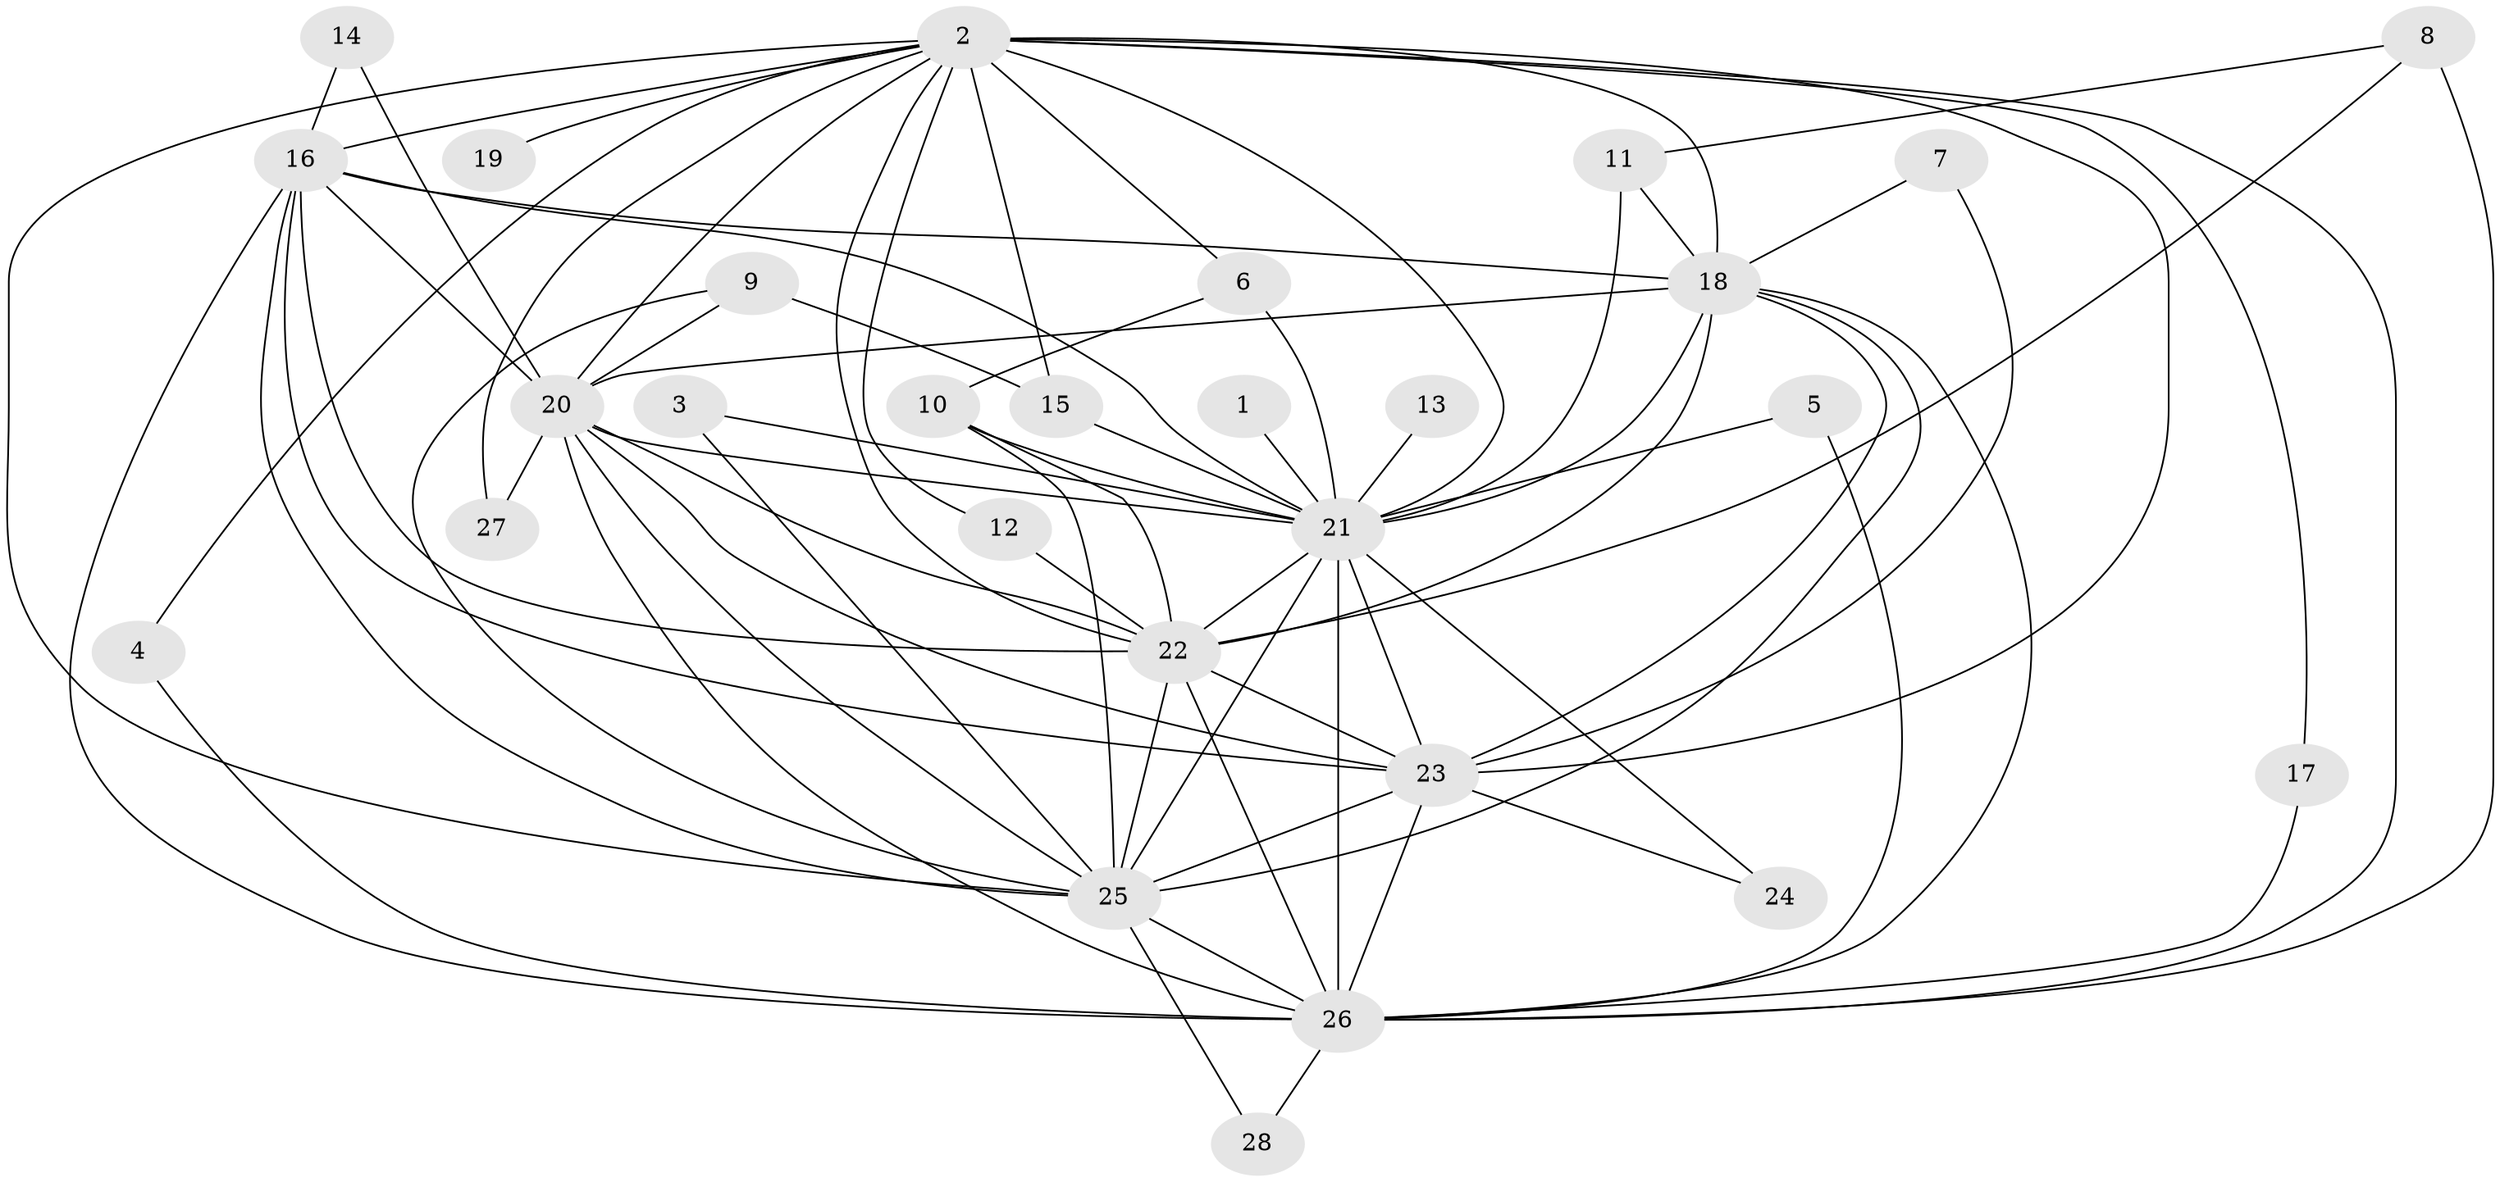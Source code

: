 // original degree distribution, {16: 0.03571428571428571, 18: 0.017857142857142856, 14: 0.017857142857142856, 17: 0.017857142857142856, 11: 0.017857142857142856, 15: 0.017857142857142856, 13: 0.017857142857142856, 26: 0.017857142857142856, 12: 0.017857142857142856, 4: 0.10714285714285714, 2: 0.5714285714285714, 5: 0.03571428571428571, 3: 0.10714285714285714}
// Generated by graph-tools (version 1.1) at 2025/25/03/09/25 03:25:48]
// undirected, 28 vertices, 75 edges
graph export_dot {
graph [start="1"]
  node [color=gray90,style=filled];
  1;
  2;
  3;
  4;
  5;
  6;
  7;
  8;
  9;
  10;
  11;
  12;
  13;
  14;
  15;
  16;
  17;
  18;
  19;
  20;
  21;
  22;
  23;
  24;
  25;
  26;
  27;
  28;
  1 -- 21 [weight=1.0];
  2 -- 4 [weight=1.0];
  2 -- 6 [weight=1.0];
  2 -- 12 [weight=1.0];
  2 -- 15 [weight=2.0];
  2 -- 16 [weight=4.0];
  2 -- 17 [weight=1.0];
  2 -- 18 [weight=3.0];
  2 -- 19 [weight=2.0];
  2 -- 20 [weight=2.0];
  2 -- 21 [weight=3.0];
  2 -- 22 [weight=3.0];
  2 -- 23 [weight=4.0];
  2 -- 25 [weight=2.0];
  2 -- 26 [weight=2.0];
  2 -- 27 [weight=1.0];
  3 -- 21 [weight=1.0];
  3 -- 25 [weight=1.0];
  4 -- 26 [weight=1.0];
  5 -- 21 [weight=1.0];
  5 -- 26 [weight=1.0];
  6 -- 10 [weight=1.0];
  6 -- 21 [weight=1.0];
  7 -- 18 [weight=1.0];
  7 -- 23 [weight=1.0];
  8 -- 11 [weight=1.0];
  8 -- 22 [weight=1.0];
  8 -- 26 [weight=1.0];
  9 -- 15 [weight=1.0];
  9 -- 20 [weight=1.0];
  9 -- 25 [weight=2.0];
  10 -- 21 [weight=1.0];
  10 -- 22 [weight=1.0];
  10 -- 25 [weight=1.0];
  11 -- 18 [weight=1.0];
  11 -- 21 [weight=2.0];
  12 -- 22 [weight=1.0];
  13 -- 21 [weight=1.0];
  14 -- 16 [weight=1.0];
  14 -- 20 [weight=1.0];
  15 -- 21 [weight=1.0];
  16 -- 18 [weight=1.0];
  16 -- 20 [weight=2.0];
  16 -- 21 [weight=1.0];
  16 -- 22 [weight=1.0];
  16 -- 23 [weight=1.0];
  16 -- 25 [weight=1.0];
  16 -- 26 [weight=1.0];
  17 -- 26 [weight=1.0];
  18 -- 20 [weight=1.0];
  18 -- 21 [weight=3.0];
  18 -- 22 [weight=1.0];
  18 -- 23 [weight=1.0];
  18 -- 25 [weight=1.0];
  18 -- 26 [weight=1.0];
  20 -- 21 [weight=2.0];
  20 -- 22 [weight=2.0];
  20 -- 23 [weight=1.0];
  20 -- 25 [weight=1.0];
  20 -- 26 [weight=2.0];
  20 -- 27 [weight=1.0];
  21 -- 22 [weight=3.0];
  21 -- 23 [weight=1.0];
  21 -- 24 [weight=1.0];
  21 -- 25 [weight=3.0];
  21 -- 26 [weight=2.0];
  22 -- 23 [weight=1.0];
  22 -- 25 [weight=1.0];
  22 -- 26 [weight=1.0];
  23 -- 24 [weight=1.0];
  23 -- 25 [weight=2.0];
  23 -- 26 [weight=2.0];
  25 -- 26 [weight=1.0];
  25 -- 28 [weight=1.0];
  26 -- 28 [weight=1.0];
}
